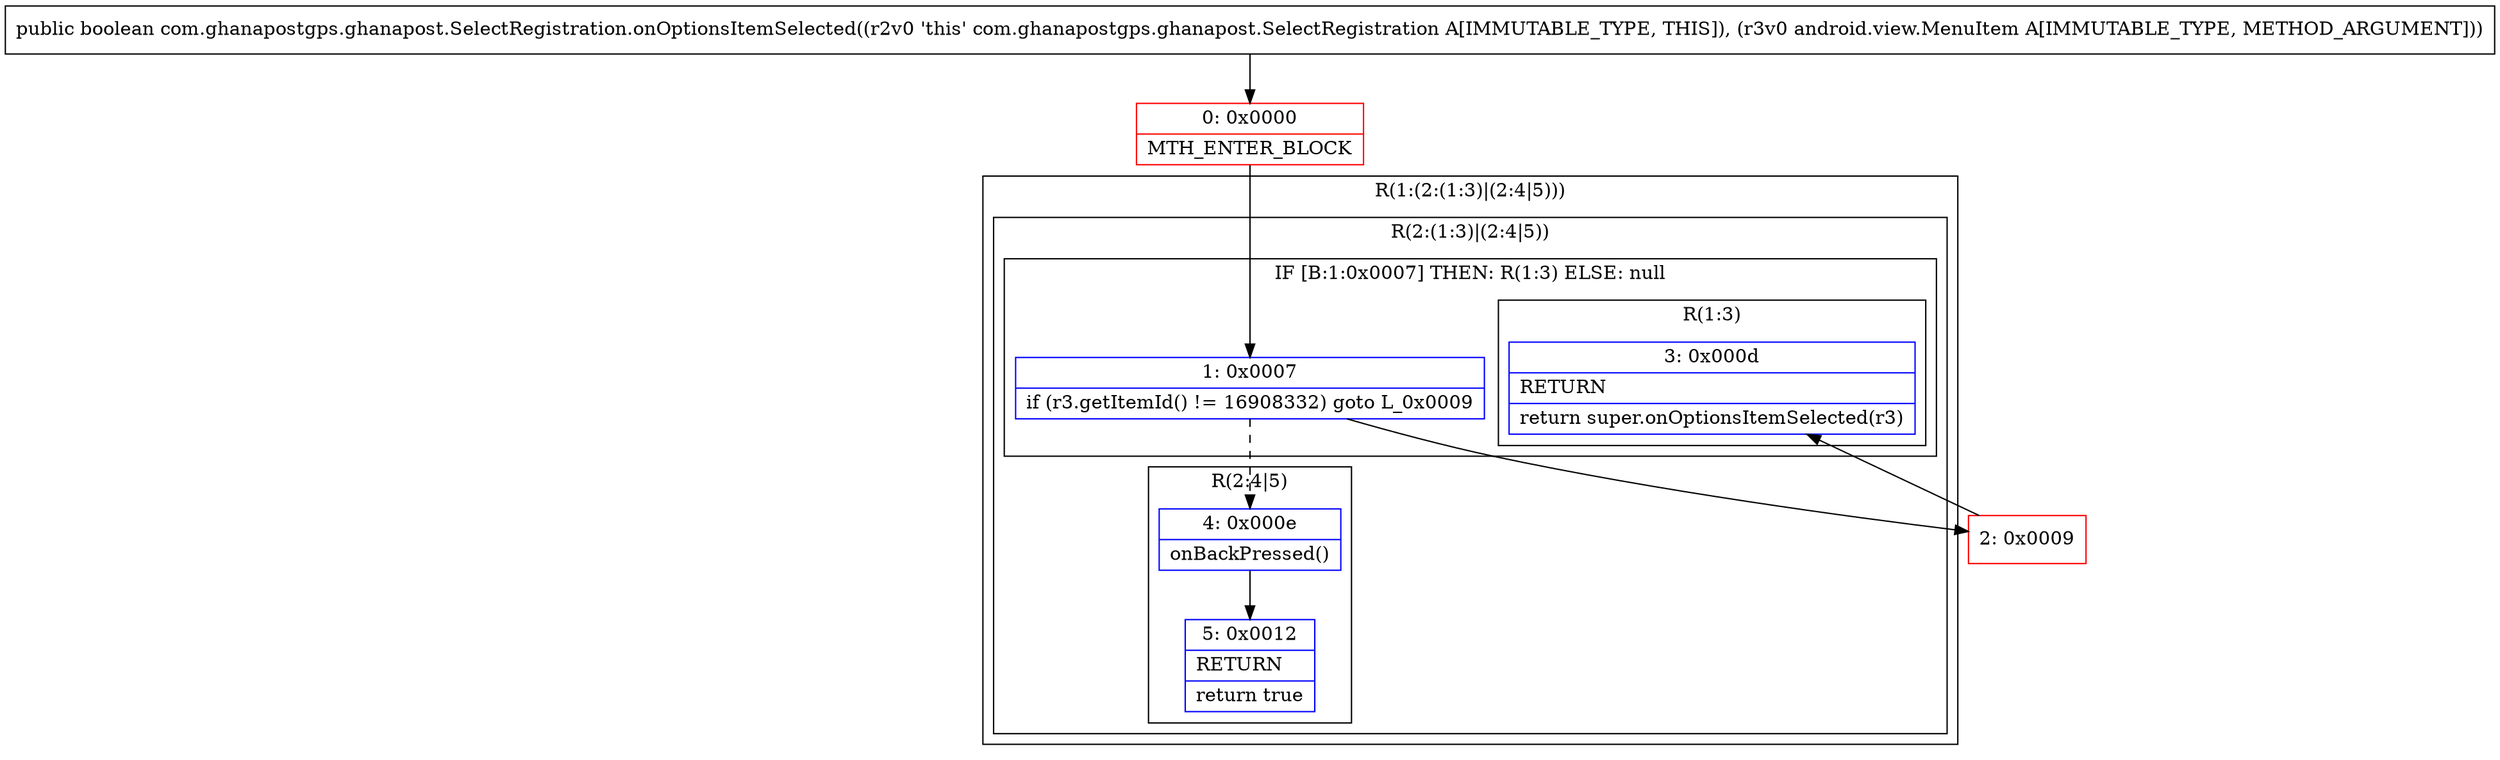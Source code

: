 digraph "CFG forcom.ghanapostgps.ghanapost.SelectRegistration.onOptionsItemSelected(Landroid\/view\/MenuItem;)Z" {
subgraph cluster_Region_17854475 {
label = "R(1:(2:(1:3)|(2:4|5)))";
node [shape=record,color=blue];
subgraph cluster_Region_469443053 {
label = "R(2:(1:3)|(2:4|5))";
node [shape=record,color=blue];
subgraph cluster_IfRegion_515187578 {
label = "IF [B:1:0x0007] THEN: R(1:3) ELSE: null";
node [shape=record,color=blue];
Node_1 [shape=record,label="{1\:\ 0x0007|if (r3.getItemId() != 16908332) goto L_0x0009\l}"];
subgraph cluster_Region_366902465 {
label = "R(1:3)";
node [shape=record,color=blue];
Node_3 [shape=record,label="{3\:\ 0x000d|RETURN\l|return super.onOptionsItemSelected(r3)\l}"];
}
}
subgraph cluster_Region_399296089 {
label = "R(2:4|5)";
node [shape=record,color=blue];
Node_4 [shape=record,label="{4\:\ 0x000e|onBackPressed()\l}"];
Node_5 [shape=record,label="{5\:\ 0x0012|RETURN\l|return true\l}"];
}
}
}
Node_0 [shape=record,color=red,label="{0\:\ 0x0000|MTH_ENTER_BLOCK\l}"];
Node_2 [shape=record,color=red,label="{2\:\ 0x0009}"];
MethodNode[shape=record,label="{public boolean com.ghanapostgps.ghanapost.SelectRegistration.onOptionsItemSelected((r2v0 'this' com.ghanapostgps.ghanapost.SelectRegistration A[IMMUTABLE_TYPE, THIS]), (r3v0 android.view.MenuItem A[IMMUTABLE_TYPE, METHOD_ARGUMENT])) }"];
MethodNode -> Node_0;
Node_1 -> Node_2;
Node_1 -> Node_4[style=dashed];
Node_4 -> Node_5;
Node_0 -> Node_1;
Node_2 -> Node_3;
}

